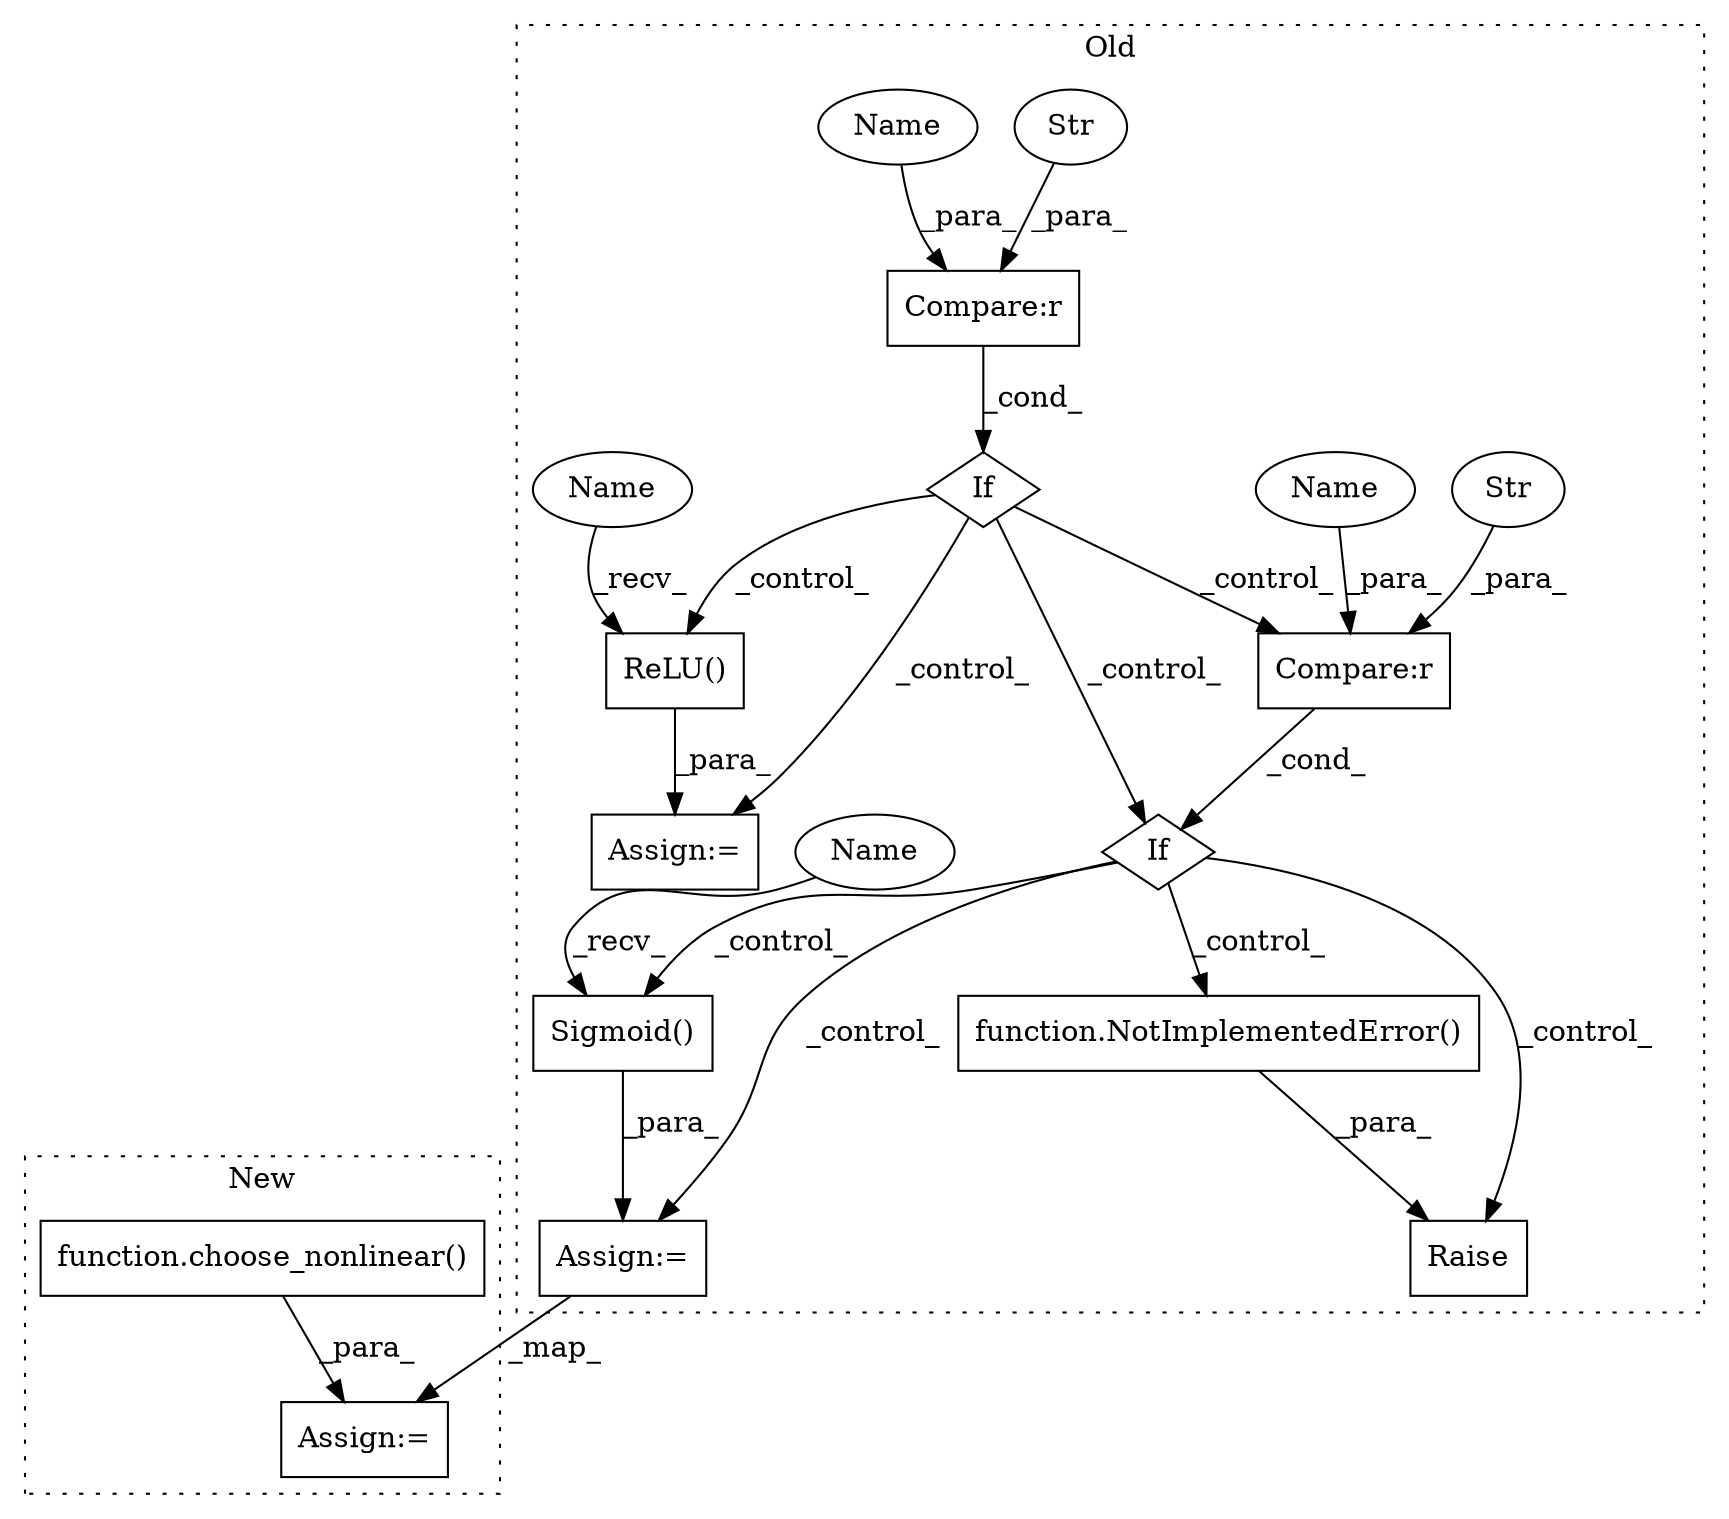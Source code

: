 digraph G {
subgraph cluster0 {
1 [label="Raise" a="91" s="12766" l="6" shape="box"];
3 [label="If" a="96" s="12598" l="3" shape="diamond"];
4 [label="Assign:=" a="68" s="12724" l="3" shape="box"];
6 [label="Compare:r" a="40" s="12601" l="19" shape="box"];
7 [label="Str" a="66" s="12614" l="6" shape="ellipse"];
8 [label="Assign:=" a="68" s="12648" l="3" shape="box"];
9 [label="function.NotImplementedError()" a="75" s="12772" l="21" shape="box"];
10 [label="If" a="96" s="12674" l="0" shape="diamond"];
11 [label="Compare:r" a="40" s="12674" l="22" shape="box"];
12 [label="Str" a="66" s="12687" l="9" shape="ellipse"];
13 [label="Sigmoid()" a="75" s="12727" l="12" shape="box"];
14 [label="ReLU()" a="75" s="12651" l="9" shape="box"];
15 [label="Name" a="87" s="12674" l="9" shape="ellipse"];
16 [label="Name" a="87" s="12601" l="9" shape="ellipse"];
17 [label="Name" a="87" s="12727" l="2" shape="ellipse"];
18 [label="Name" a="87" s="12651" l="2" shape="ellipse"];
label = "Old";
style="dotted";
}
subgraph cluster1 {
2 [label="function.choose_nonlinear()" a="75" s="12702,12728" l="17,1" shape="box"];
5 [label="Assign:=" a="68" s="12699" l="3" shape="box"];
label = "New";
style="dotted";
}
2 -> 5 [label="_para_"];
3 -> 11 [label="_control_"];
3 -> 8 [label="_control_"];
3 -> 14 [label="_control_"];
3 -> 10 [label="_control_"];
4 -> 5 [label="_map_"];
6 -> 3 [label="_cond_"];
7 -> 6 [label="_para_"];
9 -> 1 [label="_para_"];
10 -> 9 [label="_control_"];
10 -> 1 [label="_control_"];
10 -> 4 [label="_control_"];
10 -> 13 [label="_control_"];
11 -> 10 [label="_cond_"];
12 -> 11 [label="_para_"];
13 -> 4 [label="_para_"];
14 -> 8 [label="_para_"];
15 -> 11 [label="_para_"];
16 -> 6 [label="_para_"];
17 -> 13 [label="_recv_"];
18 -> 14 [label="_recv_"];
}